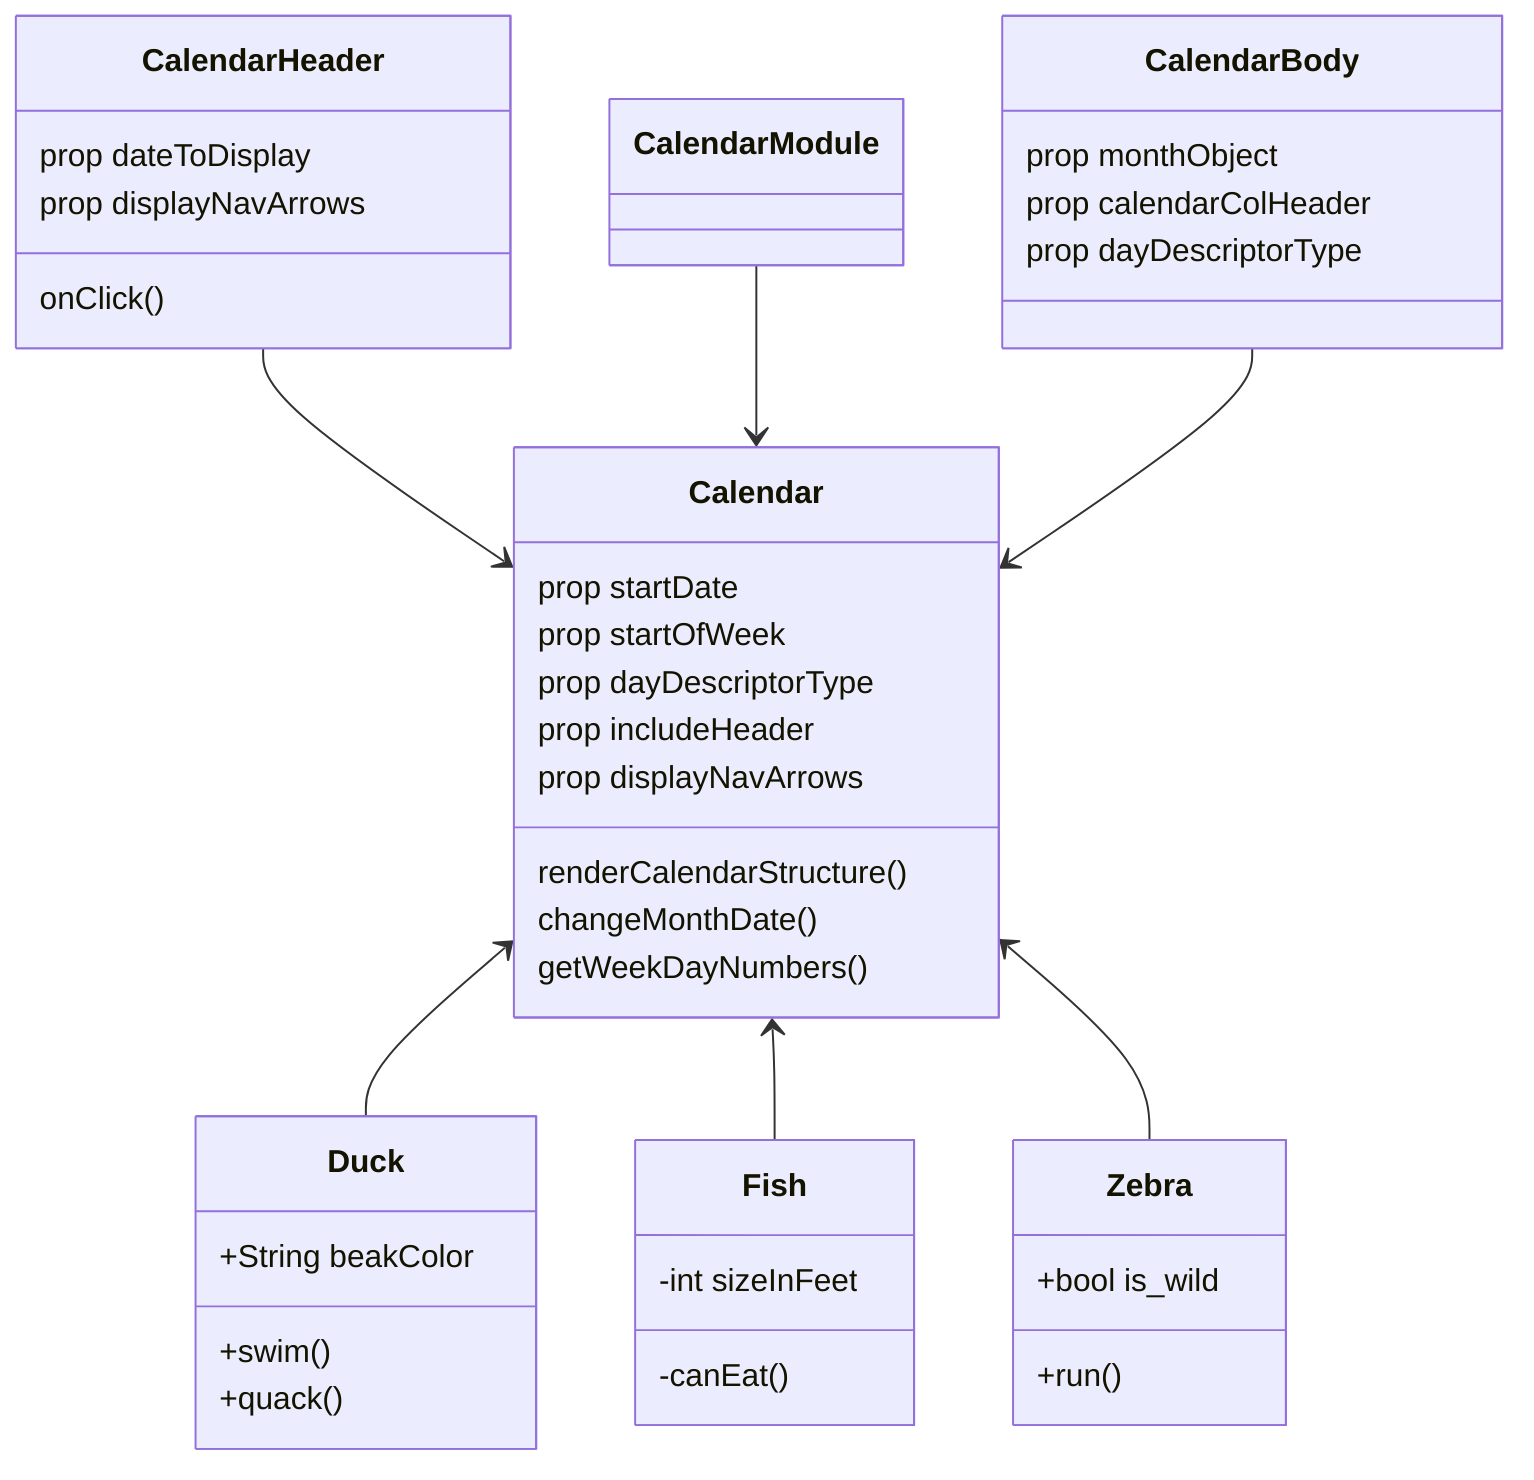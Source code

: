 classDiagram
CalendarHeader --> Calendar
CalendarModule --> Calendar
CalendarBody --> Calendar
Calendar <-- Duck
Calendar <-- Fish
Calendar <-- Zebra


CalendarBody: prop monthObject
CalendarBody: prop calendarColHeader
CalendarBody: prop dayDescriptorType

CalendarHeader: prop dateToDisplay
CalendarHeader: prop displayNavArrows
CalendarHeader: onClick()

Calendar :prop startDate
Calendar :prop startOfWeek
Calendar :prop dayDescriptorType
Calendar :prop includeHeader
Calendar :prop displayNavArrows
Calendar: renderCalendarStructure()
Calendar: changeMonthDate()
Calendar: getWeekDayNumbers()

class Duck{
+String beakColor
+swim()
+quack()
}
class Fish{
-int sizeInFeet
-canEat()
}
class Zebra{
+bool is_wild
+run()
}
